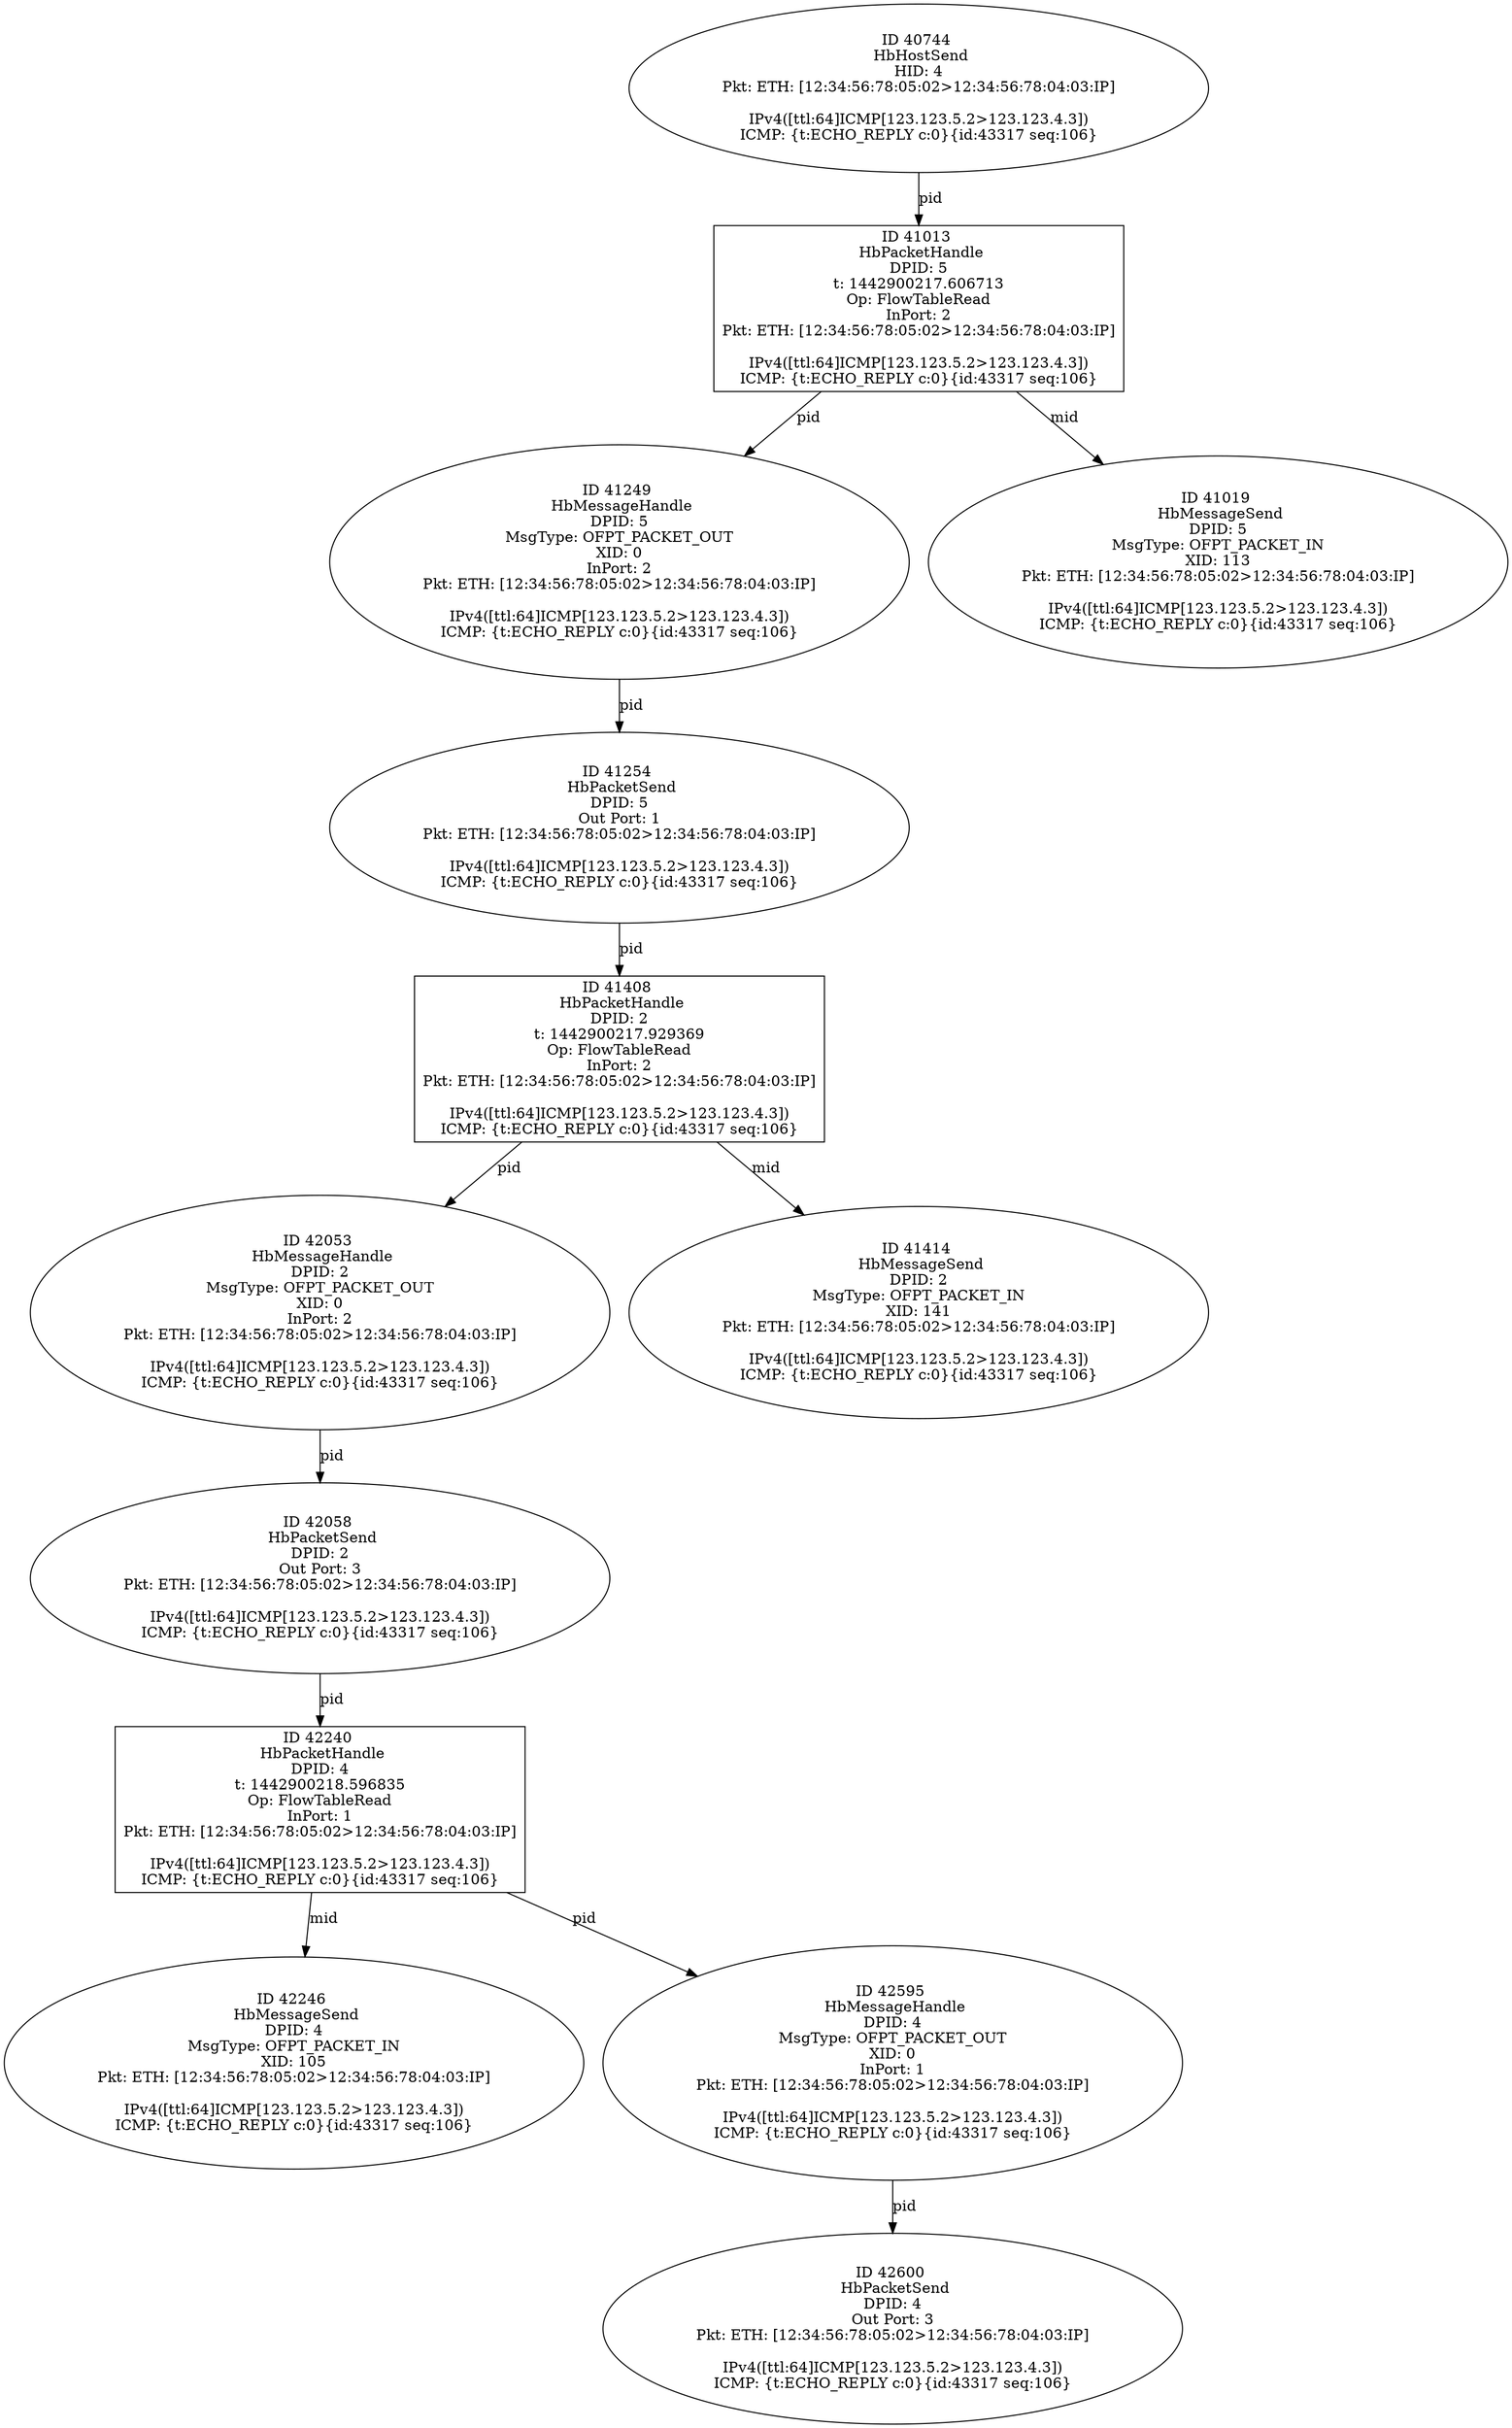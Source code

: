 strict digraph G {
41408 [shape=box, event=<hb_events.HbPacketHandle object at 0x110a56710>, label="ID 41408 
 HbPacketHandle
DPID: 2
t: 1442900217.929369
Op: FlowTableRead
InPort: 2
Pkt: ETH: [12:34:56:78:05:02>12:34:56:78:04:03:IP]

IPv4([ttl:64]ICMP[123.123.5.2>123.123.4.3])
ICMP: {t:ECHO_REPLY c:0}{id:43317 seq:106}"];
41249 [shape=oval, event=<hb_events.HbMessageHandle object at 0x110a06b90>, label="ID 41249 
 HbMessageHandle
DPID: 5
MsgType: OFPT_PACKET_OUT
XID: 0
InPort: 2
Pkt: ETH: [12:34:56:78:05:02>12:34:56:78:04:03:IP]

IPv4([ttl:64]ICMP[123.123.5.2>123.123.4.3])
ICMP: {t:ECHO_REPLY c:0}{id:43317 seq:106}"];
42246 [shape=oval, event=<hb_events.HbMessageSend object at 0x110c79150>, label="ID 42246 
 HbMessageSend
DPID: 4
MsgType: OFPT_PACKET_IN
XID: 105
Pkt: ETH: [12:34:56:78:05:02>12:34:56:78:04:03:IP]

IPv4([ttl:64]ICMP[123.123.5.2>123.123.4.3])
ICMP: {t:ECHO_REPLY c:0}{id:43317 seq:106}"];
42595 [shape=oval, event=<hb_events.HbMessageHandle object at 0x110dad2d0>, label="ID 42595 
 HbMessageHandle
DPID: 4
MsgType: OFPT_PACKET_OUT
XID: 0
InPort: 1
Pkt: ETH: [12:34:56:78:05:02>12:34:56:78:04:03:IP]

IPv4([ttl:64]ICMP[123.123.5.2>123.123.4.3])
ICMP: {t:ECHO_REPLY c:0}{id:43317 seq:106}"];
42053 [shape=oval, event=<hb_events.HbMessageHandle object at 0x110bc0990>, label="ID 42053 
 HbMessageHandle
DPID: 2
MsgType: OFPT_PACKET_OUT
XID: 0
InPort: 2
Pkt: ETH: [12:34:56:78:05:02>12:34:56:78:04:03:IP]

IPv4([ttl:64]ICMP[123.123.5.2>123.123.4.3])
ICMP: {t:ECHO_REPLY c:0}{id:43317 seq:106}"];
41254 [shape=oval, event=<hb_events.HbPacketSend object at 0x110a0e990>, label="ID 41254 
 HbPacketSend
DPID: 5
Out Port: 1
Pkt: ETH: [12:34:56:78:05:02>12:34:56:78:04:03:IP]

IPv4([ttl:64]ICMP[123.123.5.2>123.123.4.3])
ICMP: {t:ECHO_REPLY c:0}{id:43317 seq:106}"];
40744 [shape=oval, event=<hb_events.HbHostSend object at 0x1109427d0>, label="ID 40744 
 HbHostSend
HID: 4
Pkt: ETH: [12:34:56:78:05:02>12:34:56:78:04:03:IP]

IPv4([ttl:64]ICMP[123.123.5.2>123.123.4.3])
ICMP: {t:ECHO_REPLY c:0}{id:43317 seq:106}"];
42058 [shape=oval, event=<hb_events.HbPacketSend object at 0x110bea9d0>, label="ID 42058 
 HbPacketSend
DPID: 2
Out Port: 3
Pkt: ETH: [12:34:56:78:05:02>12:34:56:78:04:03:IP]

IPv4([ttl:64]ICMP[123.123.5.2>123.123.4.3])
ICMP: {t:ECHO_REPLY c:0}{id:43317 seq:106}"];
42240 [shape=box, event=<hb_events.HbPacketHandle object at 0x110c74d50>, label="ID 42240 
 HbPacketHandle
DPID: 4
t: 1442900218.596835
Op: FlowTableRead
InPort: 1
Pkt: ETH: [12:34:56:78:05:02>12:34:56:78:04:03:IP]

IPv4([ttl:64]ICMP[123.123.5.2>123.123.4.3])
ICMP: {t:ECHO_REPLY c:0}{id:43317 seq:106}"];
42600 [shape=oval, event=<hb_events.HbPacketSend object at 0x110dad590>, label="ID 42600 
 HbPacketSend
DPID: 4
Out Port: 3
Pkt: ETH: [12:34:56:78:05:02>12:34:56:78:04:03:IP]

IPv4([ttl:64]ICMP[123.123.5.2>123.123.4.3])
ICMP: {t:ECHO_REPLY c:0}{id:43317 seq:106}"];
41013 [shape=box, event=<hb_events.HbPacketHandle object at 0x1109aaf50>, label="ID 41013 
 HbPacketHandle
DPID: 5
t: 1442900217.606713
Op: FlowTableRead
InPort: 2
Pkt: ETH: [12:34:56:78:05:02>12:34:56:78:04:03:IP]

IPv4([ttl:64]ICMP[123.123.5.2>123.123.4.3])
ICMP: {t:ECHO_REPLY c:0}{id:43317 seq:106}"];
41414 [shape=oval, event=<hb_events.HbMessageSend object at 0x110a5b210>, label="ID 41414 
 HbMessageSend
DPID: 2
MsgType: OFPT_PACKET_IN
XID: 141
Pkt: ETH: [12:34:56:78:05:02>12:34:56:78:04:03:IP]

IPv4([ttl:64]ICMP[123.123.5.2>123.123.4.3])
ICMP: {t:ECHO_REPLY c:0}{id:43317 seq:106}"];
41019 [shape=oval, event=<hb_events.HbMessageSend object at 0x1109ae6d0>, label="ID 41019 
 HbMessageSend
DPID: 5
MsgType: OFPT_PACKET_IN
XID: 113
Pkt: ETH: [12:34:56:78:05:02>12:34:56:78:04:03:IP]

IPv4([ttl:64]ICMP[123.123.5.2>123.123.4.3])
ICMP: {t:ECHO_REPLY c:0}{id:43317 seq:106}"];
41408 -> 42053  [rel=pid, label=pid];
41408 -> 41414  [rel=mid, label=mid];
41249 -> 41254  [rel=pid, label=pid];
42595 -> 42600  [rel=pid, label=pid];
42053 -> 42058  [rel=pid, label=pid];
41254 -> 41408  [rel=pid, label=pid];
40744 -> 41013  [rel=pid, label=pid];
42058 -> 42240  [rel=pid, label=pid];
42240 -> 42595  [rel=pid, label=pid];
42240 -> 42246  [rel=mid, label=mid];
41013 -> 41249  [rel=pid, label=pid];
41013 -> 41019  [rel=mid, label=mid];
}
